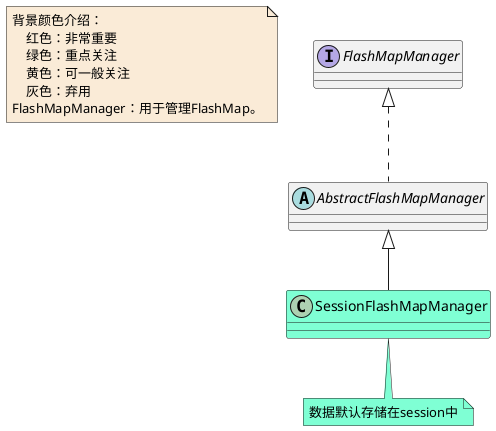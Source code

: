 @startuml

note  as N1 #FAEBD7
    背景颜色介绍：
        红色：非常重要
        绿色：重点关注
        黄色：可一般关注
        灰色：弃用
    FlashMapManager：用于管理FlashMap。
end note

interface FlashMapManager
abstract class AbstractFlashMapManager
class SessionFlashMapManager #7FFFD4
note bottom #7FFFD4: 数据默认存储在session中



AbstractFlashMapManager <|-- SessionFlashMapManager

FlashMapManager <|.. AbstractFlashMapManager

@enduml